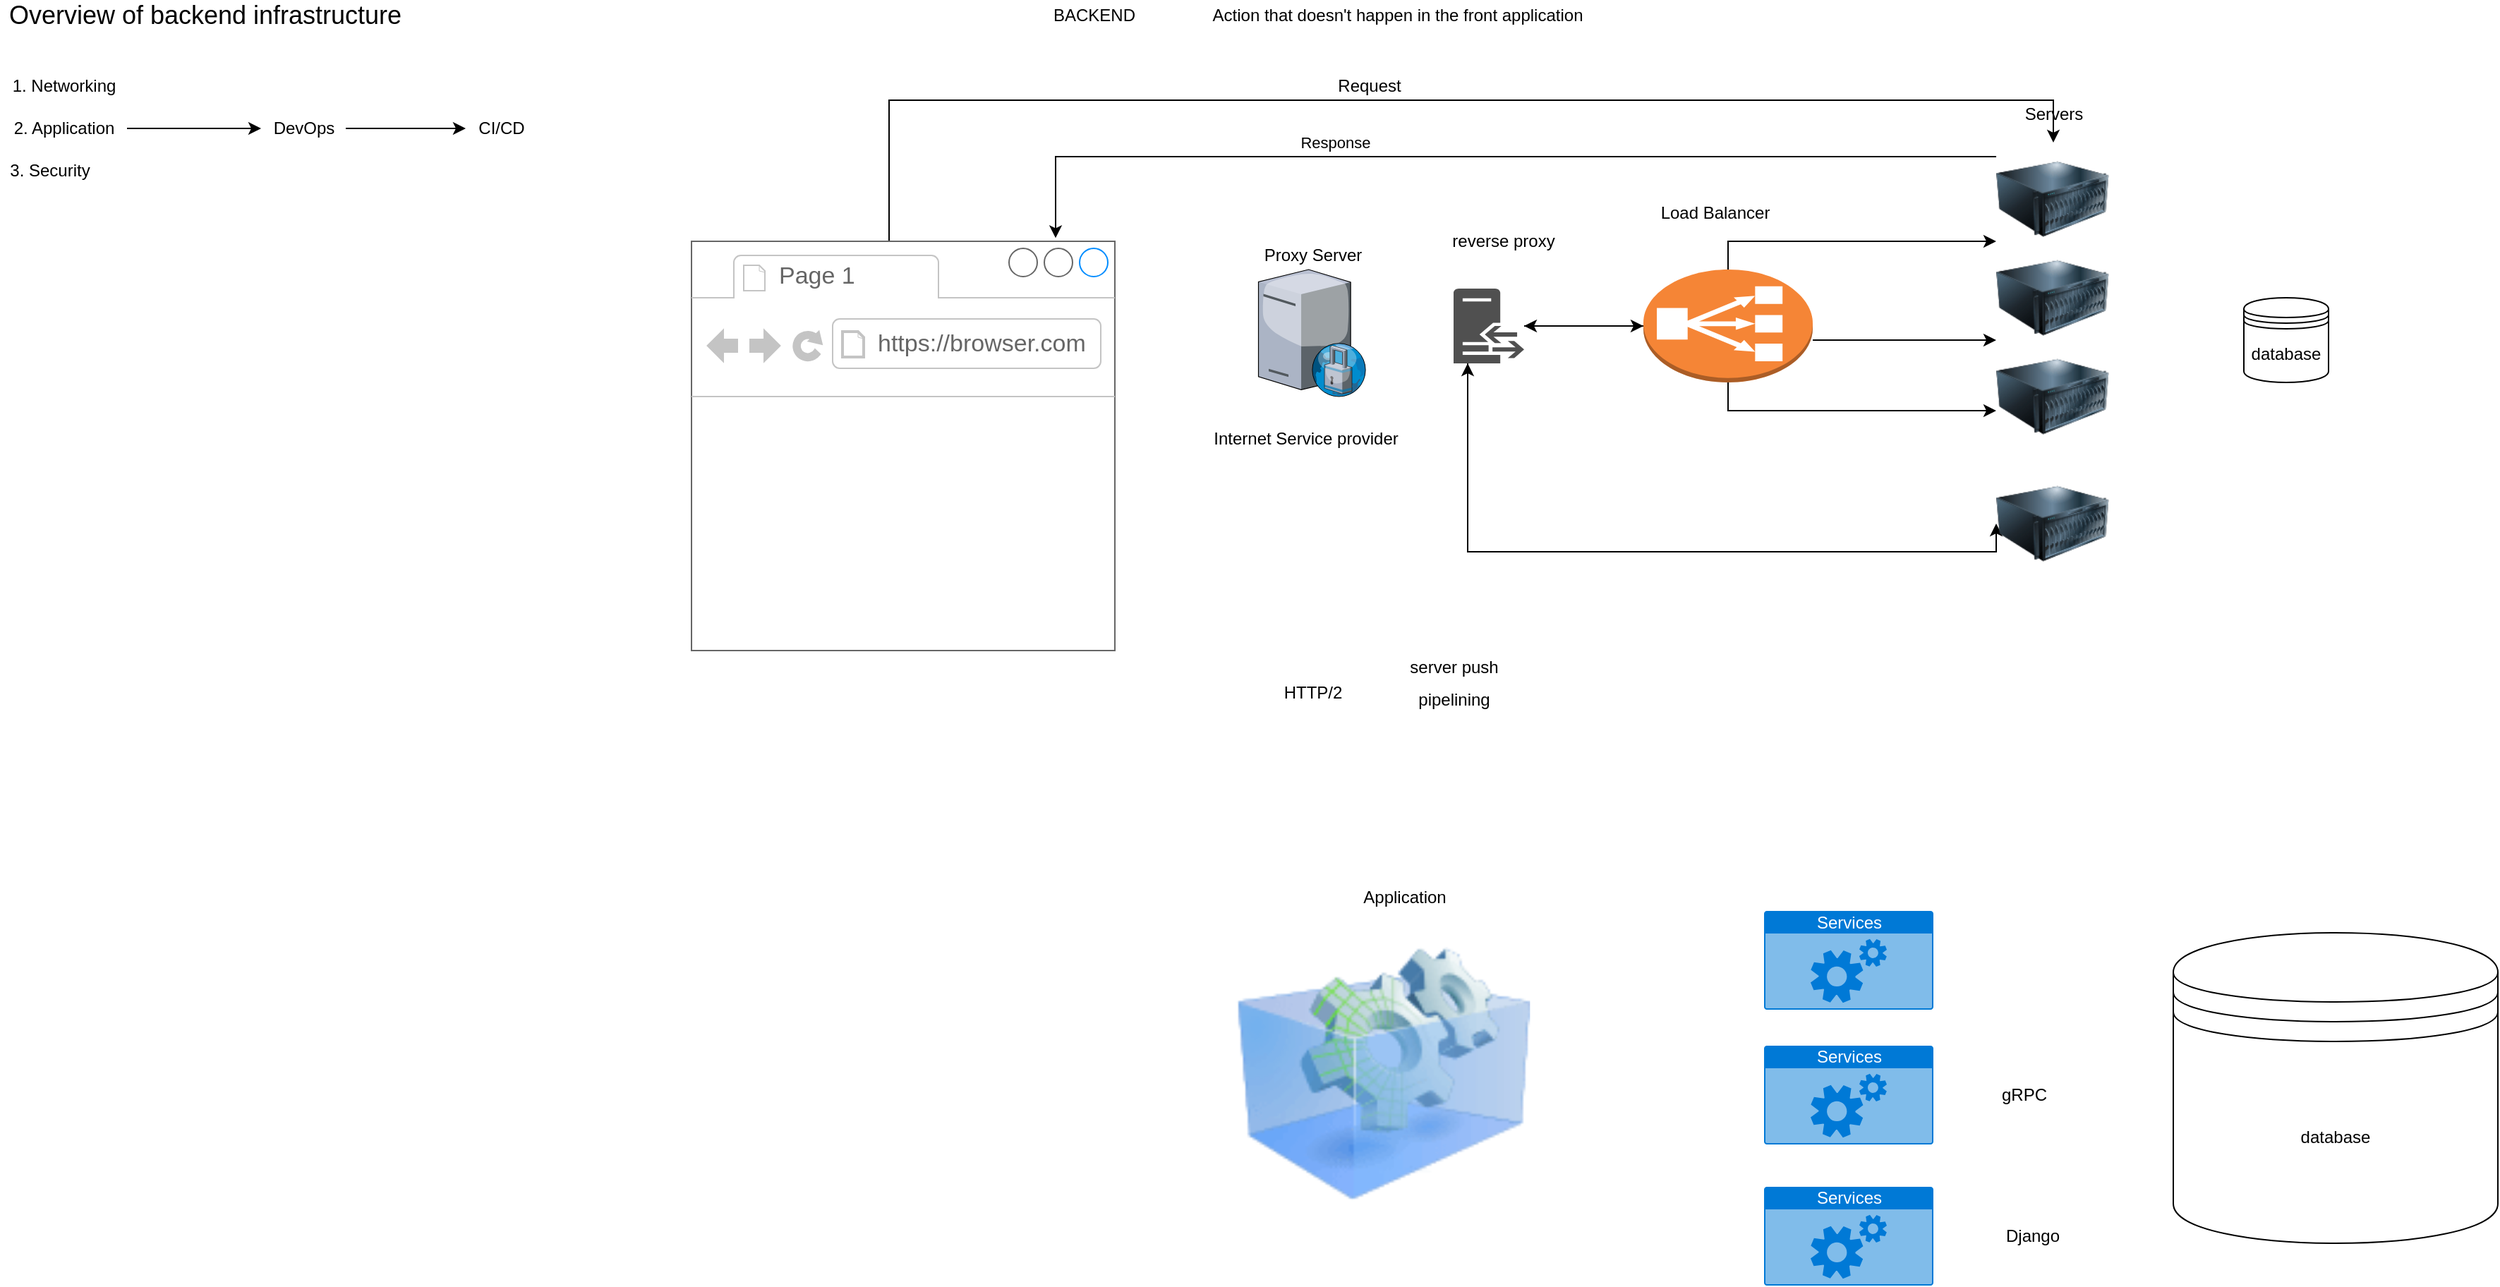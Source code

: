 <mxfile version="17.2.3" type="github">
  <diagram id="9j0G7bMVRx-_YJAYNbYP" name="Page-1">
    <mxGraphModel dx="1888" dy="585" grid="1" gridSize="10" guides="1" tooltips="1" connect="1" arrows="1" fold="1" page="1" pageScale="1" pageWidth="850" pageHeight="1100" math="0" shadow="0">
      <root>
        <mxCell id="0" />
        <mxCell id="1" parent="0" />
        <mxCell id="NdbOdqvEnyCty6NQ_huQ-8" value="&lt;div style=&quot;text-align: left&quot;&gt;Action that doesn&#39;t happen in the front application&lt;/div&gt;" style="text;html=1;align=center;verticalAlign=middle;resizable=0;points=[];autosize=1;strokeColor=none;fillColor=none;" parent="1" vertex="1">
          <mxGeometry x="380" y="10" width="280" height="20" as="geometry" />
        </mxCell>
        <mxCell id="NdbOdqvEnyCty6NQ_huQ-58" style="edgeStyle=orthogonalEdgeStyle;rounded=0;orthogonalLoop=1;jettySize=auto;html=1;" parent="1" source="NdbOdqvEnyCty6NQ_huQ-10" target="NdbOdqvEnyCty6NQ_huQ-27" edge="1">
          <mxGeometry relative="1" as="geometry">
            <mxPoint x="170" y="80" as="targetPoint" />
            <Array as="points">
              <mxPoint x="160" y="80" />
              <mxPoint x="985" y="80" />
            </Array>
          </mxGeometry>
        </mxCell>
        <mxCell id="NdbOdqvEnyCty6NQ_huQ-10" value="" style="strokeWidth=1;shadow=0;dashed=0;align=center;html=1;shape=mxgraph.mockup.containers.browserWindow;rSize=0;strokeColor=#666666;strokeColor2=#008cff;strokeColor3=#c4c4c4;mainText=,;recursiveResize=0;" parent="1" vertex="1">
          <mxGeometry x="20" y="180" width="300" height="290" as="geometry" />
        </mxCell>
        <mxCell id="NdbOdqvEnyCty6NQ_huQ-11" value="Page 1" style="strokeWidth=1;shadow=0;dashed=0;align=center;html=1;shape=mxgraph.mockup.containers.anchor;fontSize=17;fontColor=#666666;align=left;" parent="NdbOdqvEnyCty6NQ_huQ-10" vertex="1">
          <mxGeometry x="60" y="12" width="110" height="26" as="geometry" />
        </mxCell>
        <mxCell id="NdbOdqvEnyCty6NQ_huQ-12" value="https://browser.com" style="strokeWidth=1;shadow=0;dashed=0;align=center;html=1;shape=mxgraph.mockup.containers.anchor;rSize=0;fontSize=17;fontColor=#666666;align=left;" parent="NdbOdqvEnyCty6NQ_huQ-10" vertex="1">
          <mxGeometry x="130" y="60" width="250" height="26" as="geometry" />
        </mxCell>
        <mxCell id="NdbOdqvEnyCty6NQ_huQ-15" value="Servers" style="text;html=1;align=center;verticalAlign=middle;resizable=0;points=[];autosize=1;strokeColor=none;fillColor=none;" parent="1" vertex="1">
          <mxGeometry x="954.5" y="80" width="60" height="20" as="geometry" />
        </mxCell>
        <mxCell id="NdbOdqvEnyCty6NQ_huQ-17" value="database" style="shape=datastore;whiteSpace=wrap;html=1;" parent="1" vertex="1">
          <mxGeometry x="1120" y="220" width="60" height="60" as="geometry" />
        </mxCell>
        <mxCell id="NdbOdqvEnyCty6NQ_huQ-30" style="edgeStyle=orthogonalEdgeStyle;rounded=0;orthogonalLoop=1;jettySize=auto;html=1;" parent="1" source="NdbOdqvEnyCty6NQ_huQ-20" target="NdbOdqvEnyCty6NQ_huQ-24" edge="1">
          <mxGeometry relative="1" as="geometry">
            <mxPoint x="890" y="210" as="targetPoint" />
            <Array as="points">
              <mxPoint x="870" y="250" />
              <mxPoint x="870" y="250" />
            </Array>
          </mxGeometry>
        </mxCell>
        <mxCell id="NdbOdqvEnyCty6NQ_huQ-32" style="edgeStyle=orthogonalEdgeStyle;rounded=0;orthogonalLoop=1;jettySize=auto;html=1;" parent="1" source="NdbOdqvEnyCty6NQ_huQ-20" target="NdbOdqvEnyCty6NQ_huQ-25" edge="1">
          <mxGeometry relative="1" as="geometry">
            <Array as="points">
              <mxPoint x="755" y="300" />
            </Array>
          </mxGeometry>
        </mxCell>
        <mxCell id="NdbOdqvEnyCty6NQ_huQ-33" style="edgeStyle=orthogonalEdgeStyle;rounded=0;orthogonalLoop=1;jettySize=auto;html=1;" parent="1" source="NdbOdqvEnyCty6NQ_huQ-20" target="NdbOdqvEnyCty6NQ_huQ-27" edge="1">
          <mxGeometry relative="1" as="geometry">
            <mxPoint x="890" y="170" as="targetPoint" />
            <Array as="points">
              <mxPoint x="755" y="180" />
            </Array>
          </mxGeometry>
        </mxCell>
        <mxCell id="NdbOdqvEnyCty6NQ_huQ-39" style="edgeStyle=orthogonalEdgeStyle;rounded=0;orthogonalLoop=1;jettySize=auto;html=1;" parent="1" source="NdbOdqvEnyCty6NQ_huQ-20" target="NdbOdqvEnyCty6NQ_huQ-22" edge="1">
          <mxGeometry relative="1" as="geometry" />
        </mxCell>
        <mxCell id="NdbOdqvEnyCty6NQ_huQ-20" value="" style="outlineConnect=0;dashed=0;verticalLabelPosition=bottom;verticalAlign=top;align=center;html=1;shape=mxgraph.aws3.classic_load_balancer;fillColor=#F58536;gradientColor=none;" parent="1" vertex="1">
          <mxGeometry x="694.5" y="200" width="120" height="80" as="geometry" />
        </mxCell>
        <mxCell id="NdbOdqvEnyCty6NQ_huQ-21" value="Load Balancer" style="text;html=1;align=center;verticalAlign=middle;resizable=0;points=[];autosize=1;strokeColor=none;fillColor=none;" parent="1" vertex="1">
          <mxGeometry x="700" y="150" width="90" height="20" as="geometry" />
        </mxCell>
        <mxCell id="NdbOdqvEnyCty6NQ_huQ-23" value="reverse proxy" style="text;html=1;align=center;verticalAlign=middle;resizable=0;points=[];autosize=1;strokeColor=none;fillColor=none;" parent="1" vertex="1">
          <mxGeometry x="550" y="170" width="90" height="20" as="geometry" />
        </mxCell>
        <mxCell id="NdbOdqvEnyCty6NQ_huQ-24" value="" style="image;html=1;image=img/lib/clip_art/computers/Server_128x128.png" parent="1" vertex="1">
          <mxGeometry x="944.5" y="180" width="80" height="80" as="geometry" />
        </mxCell>
        <mxCell id="NdbOdqvEnyCty6NQ_huQ-25" value="" style="image;html=1;image=img/lib/clip_art/computers/Server_128x128.png" parent="1" vertex="1">
          <mxGeometry x="944.5" y="250" width="80" height="80" as="geometry" />
        </mxCell>
        <mxCell id="NdbOdqvEnyCty6NQ_huQ-57" style="edgeStyle=orthogonalEdgeStyle;rounded=0;orthogonalLoop=1;jettySize=auto;html=1;entryX=0.86;entryY=-0.008;entryDx=0;entryDy=0;entryPerimeter=0;" parent="1" source="NdbOdqvEnyCty6NQ_huQ-27" target="NdbOdqvEnyCty6NQ_huQ-10" edge="1">
          <mxGeometry relative="1" as="geometry">
            <mxPoint x="310" y="120" as="targetPoint" />
            <Array as="points">
              <mxPoint x="278" y="120" />
            </Array>
          </mxGeometry>
        </mxCell>
        <mxCell id="NdbOdqvEnyCty6NQ_huQ-60" value="Response" style="edgeLabel;html=1;align=center;verticalAlign=middle;resizable=0;points=[];" parent="NdbOdqvEnyCty6NQ_huQ-57" vertex="1" connectable="0">
          <mxGeometry x="0.245" y="-9" relative="1" as="geometry">
            <mxPoint x="-18" y="-1" as="offset" />
          </mxGeometry>
        </mxCell>
        <mxCell id="NdbOdqvEnyCty6NQ_huQ-27" value="" style="image;html=1;image=img/lib/clip_art/computers/Server_128x128.png" parent="1" vertex="1">
          <mxGeometry x="944.5" y="110" width="80" height="80" as="geometry" />
        </mxCell>
        <mxCell id="NdbOdqvEnyCty6NQ_huQ-38" style="edgeStyle=orthogonalEdgeStyle;rounded=0;orthogonalLoop=1;jettySize=auto;html=1;entryX=0;entryY=0.5;entryDx=0;entryDy=0;entryPerimeter=0;" parent="1" source="NdbOdqvEnyCty6NQ_huQ-22" target="NdbOdqvEnyCty6NQ_huQ-20" edge="1">
          <mxGeometry relative="1" as="geometry" />
        </mxCell>
        <mxCell id="NdbOdqvEnyCty6NQ_huQ-41" style="edgeStyle=orthogonalEdgeStyle;rounded=0;orthogonalLoop=1;jettySize=auto;html=1;entryX=0;entryY=0.5;entryDx=0;entryDy=0;" parent="1" source="NdbOdqvEnyCty6NQ_huQ-22" target="NdbOdqvEnyCty6NQ_huQ-40" edge="1">
          <mxGeometry relative="1" as="geometry">
            <mxPoint x="870" y="410" as="targetPoint" />
            <Array as="points">
              <mxPoint x="570" y="400" />
            </Array>
          </mxGeometry>
        </mxCell>
        <mxCell id="NdbOdqvEnyCty6NQ_huQ-22" value="" style="sketch=0;pointerEvents=1;shadow=0;dashed=0;html=1;strokeColor=none;fillColor=#505050;labelPosition=center;verticalLabelPosition=bottom;verticalAlign=top;outlineConnect=0;align=center;shape=mxgraph.office.servers.reverse_proxy;" parent="1" vertex="1">
          <mxGeometry x="560" y="213.5" width="50" height="53" as="geometry" />
        </mxCell>
        <mxCell id="NdbOdqvEnyCty6NQ_huQ-36" value="" style="verticalLabelPosition=bottom;sketch=0;aspect=fixed;html=1;verticalAlign=top;strokeColor=none;align=center;outlineConnect=0;shape=mxgraph.citrix.proxy_server;" parent="1" vertex="1">
          <mxGeometry x="421.75" y="200" width="76.5" height="90" as="geometry" />
        </mxCell>
        <mxCell id="NdbOdqvEnyCty6NQ_huQ-37" value="Proxy Server" style="text;html=1;align=center;verticalAlign=middle;resizable=0;points=[];autosize=1;strokeColor=none;fillColor=none;" parent="1" vertex="1">
          <mxGeometry x="415" y="180" width="90" height="20" as="geometry" />
        </mxCell>
        <mxCell id="NdbOdqvEnyCty6NQ_huQ-42" style="edgeStyle=orthogonalEdgeStyle;rounded=0;orthogonalLoop=1;jettySize=auto;html=1;" parent="1" source="NdbOdqvEnyCty6NQ_huQ-40" target="NdbOdqvEnyCty6NQ_huQ-22" edge="1">
          <mxGeometry relative="1" as="geometry">
            <mxPoint x="570" y="400" as="targetPoint" />
            <Array as="points">
              <mxPoint x="570" y="400" />
            </Array>
          </mxGeometry>
        </mxCell>
        <mxCell id="NdbOdqvEnyCty6NQ_huQ-40" value="" style="image;html=1;image=img/lib/clip_art/computers/Server_128x128.png" parent="1" vertex="1">
          <mxGeometry x="944.5" y="340" width="80" height="80" as="geometry" />
        </mxCell>
        <mxCell id="NdbOdqvEnyCty6NQ_huQ-43" value="HTTP/2" style="text;html=1;align=center;verticalAlign=middle;resizable=0;points=[];autosize=1;strokeColor=none;fillColor=none;" parent="1" vertex="1">
          <mxGeometry x="430" y="490" width="60" height="20" as="geometry" />
        </mxCell>
        <mxCell id="NdbOdqvEnyCty6NQ_huQ-44" value="BACKEND" style="text;html=1;align=center;verticalAlign=middle;resizable=0;points=[];autosize=1;strokeColor=none;fillColor=none;" parent="1" vertex="1">
          <mxGeometry x="270" y="10" width="70" height="20" as="geometry" />
        </mxCell>
        <mxCell id="NdbOdqvEnyCty6NQ_huQ-46" value="" style="image;html=1;image=img/lib/clip_art/computers/Virtual_Application_128x128.png" parent="1" vertex="1">
          <mxGeometry x="390" y="680" width="240" height="180" as="geometry" />
        </mxCell>
        <mxCell id="NdbOdqvEnyCty6NQ_huQ-48" value="Application" style="text;html=1;align=center;verticalAlign=middle;resizable=0;points=[];autosize=1;strokeColor=none;fillColor=none;rounded=0;glass=0;sketch=0;" parent="1" vertex="1">
          <mxGeometry x="490" y="634.5" width="70" height="20" as="geometry" />
        </mxCell>
        <mxCell id="NdbOdqvEnyCty6NQ_huQ-49" value="Services" style="html=1;strokeColor=none;fillColor=#0079D6;labelPosition=center;verticalLabelPosition=middle;verticalAlign=top;align=center;fontSize=12;outlineConnect=0;spacingTop=-6;fontColor=#FFFFFF;sketch=0;shape=mxgraph.sitemap.services;rounded=0;glass=0;" parent="1" vertex="1">
          <mxGeometry x="780" y="654.5" width="120" height="70" as="geometry" />
        </mxCell>
        <mxCell id="NdbOdqvEnyCty6NQ_huQ-50" value="Services" style="html=1;strokeColor=none;fillColor=#0079D6;labelPosition=center;verticalLabelPosition=middle;verticalAlign=top;align=center;fontSize=12;outlineConnect=0;spacingTop=-6;fontColor=#FFFFFF;sketch=0;shape=mxgraph.sitemap.services;rounded=0;glass=0;" parent="1" vertex="1">
          <mxGeometry x="780" y="750" width="120" height="70" as="geometry" />
        </mxCell>
        <mxCell id="NdbOdqvEnyCty6NQ_huQ-51" value="Services" style="html=1;strokeColor=none;fillColor=#0079D6;labelPosition=center;verticalLabelPosition=middle;verticalAlign=top;align=center;fontSize=12;outlineConnect=0;spacingTop=-6;fontColor=#FFFFFF;sketch=0;shape=mxgraph.sitemap.services;rounded=0;glass=0;" parent="1" vertex="1">
          <mxGeometry x="780" y="850" width="120" height="70" as="geometry" />
        </mxCell>
        <mxCell id="NdbOdqvEnyCty6NQ_huQ-52" value="" style="shape=image;html=1;verticalAlign=top;verticalLabelPosition=bottom;labelBackgroundColor=#ffffff;imageAspect=0;aspect=fixed;image=https://cdn1.iconfinder.com/data/icons/nuvola2/48x48/actions/kgpg_identity.png;rounded=0;glass=0;sketch=0;" parent="1" vertex="1">
          <mxGeometry x="950" y="670" width="39" height="39" as="geometry" />
        </mxCell>
        <mxCell id="NdbOdqvEnyCty6NQ_huQ-53" value="gRPC&lt;br&gt;" style="text;html=1;align=center;verticalAlign=middle;resizable=0;points=[];autosize=1;strokeColor=none;fillColor=none;" parent="1" vertex="1">
          <mxGeometry x="939" y="775" width="50" height="20" as="geometry" />
        </mxCell>
        <mxCell id="NdbOdqvEnyCty6NQ_huQ-54" value="Django" style="text;html=1;align=center;verticalAlign=middle;resizable=0;points=[];autosize=1;strokeColor=none;fillColor=none;" parent="1" vertex="1">
          <mxGeometry x="944.5" y="875" width="50" height="20" as="geometry" />
        </mxCell>
        <mxCell id="NdbOdqvEnyCty6NQ_huQ-55" value="database" style="shape=datastore;whiteSpace=wrap;html=1;rounded=0;glass=0;sketch=0;" parent="1" vertex="1">
          <mxGeometry x="1070" y="670" width="230" height="220" as="geometry" />
        </mxCell>
        <mxCell id="NdbOdqvEnyCty6NQ_huQ-59" value="Request" style="text;html=1;align=center;verticalAlign=middle;resizable=0;points=[];autosize=1;strokeColor=none;fillColor=none;" parent="1" vertex="1">
          <mxGeometry x="470" y="60" width="60" height="20" as="geometry" />
        </mxCell>
        <mxCell id="NdbOdqvEnyCty6NQ_huQ-62" value="Internet Service provider" style="text;html=1;align=center;verticalAlign=middle;resizable=0;points=[];autosize=1;strokeColor=none;fillColor=none;" parent="1" vertex="1">
          <mxGeometry x="380" y="310" width="150" height="20" as="geometry" />
        </mxCell>
        <mxCell id="ZojGMi_m_xrzyHYrt0UD-1" value="&lt;font style=&quot;font-size: 18px&quot;&gt;Overview of backend infrastructure&lt;/font&gt;" style="text;html=1;align=center;verticalAlign=middle;resizable=0;points=[];autosize=1;strokeColor=none;fillColor=none;shadow=0;" vertex="1" parent="1">
          <mxGeometry x="-470" y="10" width="290" height="20" as="geometry" />
        </mxCell>
        <mxCell id="ZojGMi_m_xrzyHYrt0UD-2" value="&lt;span style=&quot;font-size: 12px&quot;&gt;server push&lt;/span&gt;" style="text;html=1;align=center;verticalAlign=middle;resizable=0;points=[];autosize=1;strokeColor=none;fillColor=none;fontSize=18;" vertex="1" parent="1">
          <mxGeometry x="520" y="465" width="80" height="30" as="geometry" />
        </mxCell>
        <mxCell id="ZojGMi_m_xrzyHYrt0UD-3" value="pipelining" style="text;html=1;align=center;verticalAlign=middle;resizable=0;points=[];autosize=1;strokeColor=none;fillColor=none;fontSize=12;" vertex="1" parent="1">
          <mxGeometry x="525" y="495" width="70" height="20" as="geometry" />
        </mxCell>
        <mxCell id="ZojGMi_m_xrzyHYrt0UD-4" value="1. Networking" style="text;html=1;align=center;verticalAlign=middle;resizable=0;points=[];autosize=1;strokeColor=none;fillColor=none;fontSize=12;" vertex="1" parent="1">
          <mxGeometry x="-470" y="60" width="90" height="20" as="geometry" />
        </mxCell>
        <mxCell id="ZojGMi_m_xrzyHYrt0UD-8" value="" style="edgeStyle=orthogonalEdgeStyle;rounded=0;orthogonalLoop=1;jettySize=auto;html=1;fontSize=12;" edge="1" parent="1" source="ZojGMi_m_xrzyHYrt0UD-5" target="ZojGMi_m_xrzyHYrt0UD-7">
          <mxGeometry relative="1" as="geometry" />
        </mxCell>
        <mxCell id="ZojGMi_m_xrzyHYrt0UD-5" value="2. Application" style="text;html=1;align=center;verticalAlign=middle;resizable=0;points=[];autosize=1;strokeColor=none;fillColor=none;fontSize=12;" vertex="1" parent="1">
          <mxGeometry x="-470" y="90" width="90" height="20" as="geometry" />
        </mxCell>
        <mxCell id="ZojGMi_m_xrzyHYrt0UD-6" value="3. Security" style="text;html=1;align=center;verticalAlign=middle;resizable=0;points=[];autosize=1;strokeColor=none;fillColor=none;fontSize=12;" vertex="1" parent="1">
          <mxGeometry x="-470" y="120" width="70" height="20" as="geometry" />
        </mxCell>
        <mxCell id="ZojGMi_m_xrzyHYrt0UD-10" value="" style="edgeStyle=orthogonalEdgeStyle;rounded=0;orthogonalLoop=1;jettySize=auto;html=1;fontSize=12;" edge="1" parent="1" source="ZojGMi_m_xrzyHYrt0UD-7" target="ZojGMi_m_xrzyHYrt0UD-9">
          <mxGeometry relative="1" as="geometry" />
        </mxCell>
        <mxCell id="ZojGMi_m_xrzyHYrt0UD-7" value="DevOps" style="text;html=1;align=center;verticalAlign=middle;resizable=0;points=[];autosize=1;strokeColor=none;fillColor=none;fontSize=12;" vertex="1" parent="1">
          <mxGeometry x="-285" y="90" width="60" height="20" as="geometry" />
        </mxCell>
        <mxCell id="ZojGMi_m_xrzyHYrt0UD-9" value="CI/CD" style="text;html=1;align=center;verticalAlign=middle;resizable=0;points=[];autosize=1;strokeColor=none;fillColor=none;fontSize=12;" vertex="1" parent="1">
          <mxGeometry x="-140" y="90" width="50" height="20" as="geometry" />
        </mxCell>
      </root>
    </mxGraphModel>
  </diagram>
</mxfile>
